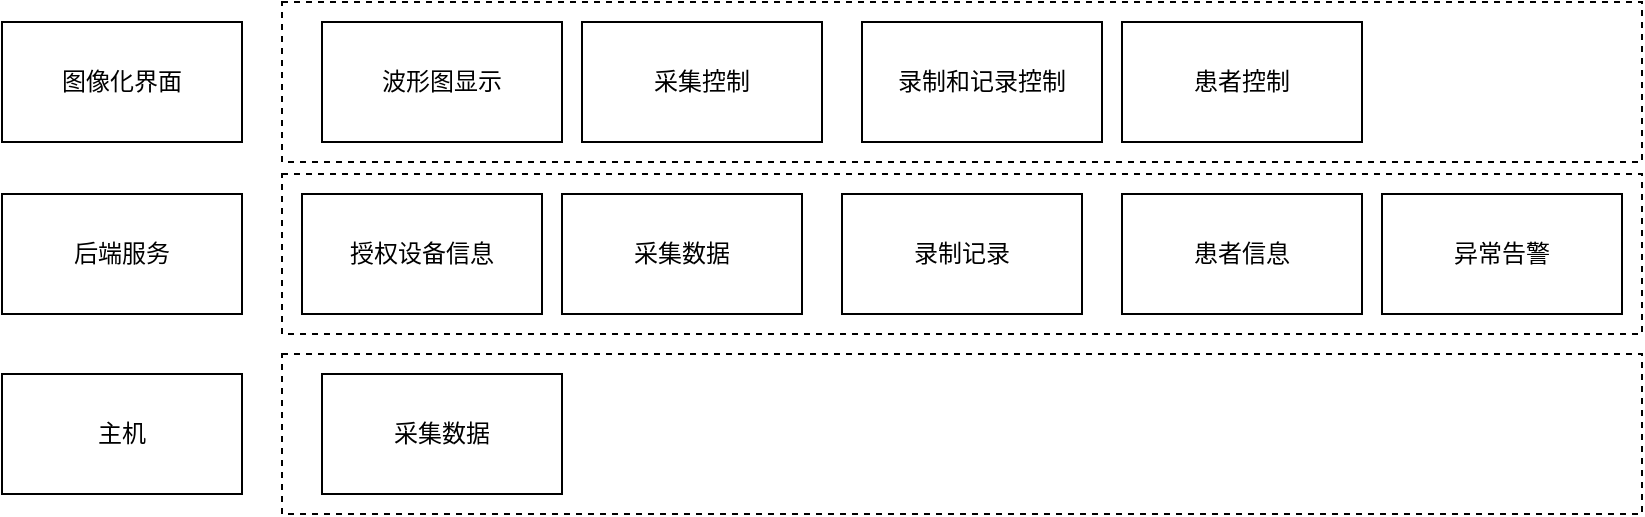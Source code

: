<mxfile version="21.6.6" type="github">
  <diagram name="第 1 页" id="TnU5XRjDn2oDrnmm7cKx">
    <mxGraphModel dx="2074" dy="1078" grid="1" gridSize="10" guides="1" tooltips="1" connect="1" arrows="1" fold="1" page="1" pageScale="1" pageWidth="827" pageHeight="1169" math="0" shadow="0">
      <root>
        <mxCell id="0" />
        <mxCell id="1" parent="0" />
        <mxCell id="SMaw-7qcyWKr8AtoimVd-11" value="" style="rounded=0;whiteSpace=wrap;html=1;dashed=1;" vertex="1" parent="1">
          <mxGeometry x="240" y="326" width="680" height="80" as="geometry" />
        </mxCell>
        <mxCell id="SMaw-7qcyWKr8AtoimVd-4" value="" style="rounded=0;whiteSpace=wrap;html=1;dashed=1;" vertex="1" parent="1">
          <mxGeometry x="240" y="240" width="680" height="80" as="geometry" />
        </mxCell>
        <mxCell id="SMaw-7qcyWKr8AtoimVd-1" value="图像化界面" style="rounded=0;whiteSpace=wrap;html=1;" vertex="1" parent="1">
          <mxGeometry x="100" y="250" width="120" height="60" as="geometry" />
        </mxCell>
        <mxCell id="SMaw-7qcyWKr8AtoimVd-2" value="后端服务" style="rounded=0;whiteSpace=wrap;html=1;" vertex="1" parent="1">
          <mxGeometry x="100" y="336" width="120" height="60" as="geometry" />
        </mxCell>
        <mxCell id="SMaw-7qcyWKr8AtoimVd-3" value="主机" style="rounded=0;whiteSpace=wrap;html=1;" vertex="1" parent="1">
          <mxGeometry x="100" y="426" width="120" height="60" as="geometry" />
        </mxCell>
        <mxCell id="SMaw-7qcyWKr8AtoimVd-5" value="授权设备信息" style="rounded=0;whiteSpace=wrap;html=1;" vertex="1" parent="1">
          <mxGeometry x="250" y="336" width="120" height="60" as="geometry" />
        </mxCell>
        <mxCell id="SMaw-7qcyWKr8AtoimVd-6" value="采集数据" style="rounded=0;whiteSpace=wrap;html=1;" vertex="1" parent="1">
          <mxGeometry x="380" y="336" width="120" height="60" as="geometry" />
        </mxCell>
        <mxCell id="SMaw-7qcyWKr8AtoimVd-7" value="录制记录" style="rounded=0;whiteSpace=wrap;html=1;" vertex="1" parent="1">
          <mxGeometry x="520" y="336" width="120" height="60" as="geometry" />
        </mxCell>
        <mxCell id="SMaw-7qcyWKr8AtoimVd-8" value="患者信息" style="rounded=0;whiteSpace=wrap;html=1;" vertex="1" parent="1">
          <mxGeometry x="660" y="336" width="120" height="60" as="geometry" />
        </mxCell>
        <mxCell id="SMaw-7qcyWKr8AtoimVd-9" value="异常告警" style="rounded=0;whiteSpace=wrap;html=1;" vertex="1" parent="1">
          <mxGeometry x="790" y="336" width="120" height="60" as="geometry" />
        </mxCell>
        <mxCell id="SMaw-7qcyWKr8AtoimVd-10" value="波形图显示" style="rounded=0;whiteSpace=wrap;html=1;" vertex="1" parent="1">
          <mxGeometry x="260" y="250" width="120" height="60" as="geometry" />
        </mxCell>
        <mxCell id="SMaw-7qcyWKr8AtoimVd-12" value="" style="rounded=0;whiteSpace=wrap;html=1;dashed=1;" vertex="1" parent="1">
          <mxGeometry x="240" y="416" width="680" height="80" as="geometry" />
        </mxCell>
        <mxCell id="SMaw-7qcyWKr8AtoimVd-13" value="采集数据" style="rounded=0;whiteSpace=wrap;html=1;" vertex="1" parent="1">
          <mxGeometry x="260" y="426" width="120" height="60" as="geometry" />
        </mxCell>
        <mxCell id="SMaw-7qcyWKr8AtoimVd-14" value="采集控制" style="rounded=0;whiteSpace=wrap;html=1;" vertex="1" parent="1">
          <mxGeometry x="390" y="250" width="120" height="60" as="geometry" />
        </mxCell>
        <mxCell id="SMaw-7qcyWKr8AtoimVd-15" value="录制和记录控制" style="rounded=0;whiteSpace=wrap;html=1;" vertex="1" parent="1">
          <mxGeometry x="530" y="250" width="120" height="60" as="geometry" />
        </mxCell>
        <mxCell id="SMaw-7qcyWKr8AtoimVd-16" value="患者控制" style="rounded=0;whiteSpace=wrap;html=1;" vertex="1" parent="1">
          <mxGeometry x="660" y="250" width="120" height="60" as="geometry" />
        </mxCell>
      </root>
    </mxGraphModel>
  </diagram>
</mxfile>
